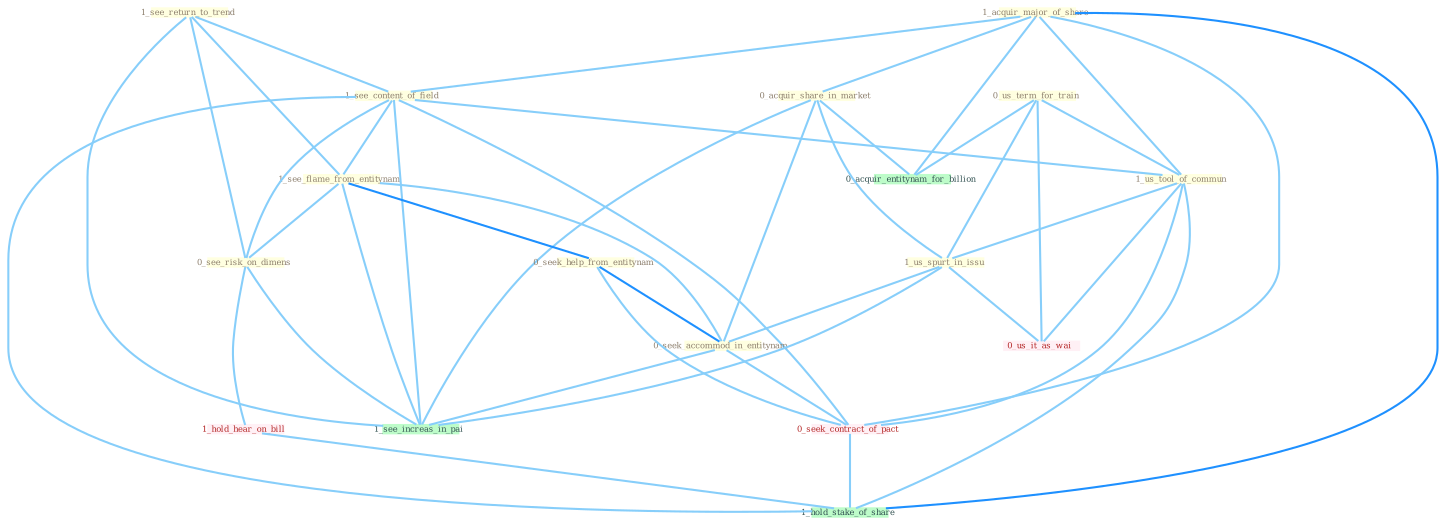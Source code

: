 Graph G{ 
    node
    [shape=polygon,style=filled,width=.5,height=.06,color="#BDFCC9",fixedsize=true,fontsize=4,
    fontcolor="#2f4f4f"];
    {node
    [color="#ffffe0", fontcolor="#8b7d6b"] "1_see_return_to_trend " "0_us_term_for_train " "1_acquir_major_of_share " "1_see_content_of_field " "0_acquir_share_in_market " "1_us_tool_of_commun " "1_see_flame_from_entitynam " "1_us_spurt_in_issu " "0_seek_help_from_entitynam " "0_see_risk_on_dimens " "0_seek_accommod_in_entitynam "}
{node [color="#fff0f5", fontcolor="#b22222"] "0_seek_contract_of_pact " "0_us_it_as_wai " "1_hold_hear_on_bill "}
edge [color="#B0E2FF"];

	"1_see_return_to_trend " -- "1_see_content_of_field " [w="1", color="#87cefa" ];
	"1_see_return_to_trend " -- "1_see_flame_from_entitynam " [w="1", color="#87cefa" ];
	"1_see_return_to_trend " -- "0_see_risk_on_dimens " [w="1", color="#87cefa" ];
	"1_see_return_to_trend " -- "1_see_increas_in_pai " [w="1", color="#87cefa" ];
	"0_us_term_for_train " -- "1_us_tool_of_commun " [w="1", color="#87cefa" ];
	"0_us_term_for_train " -- "1_us_spurt_in_issu " [w="1", color="#87cefa" ];
	"0_us_term_for_train " -- "0_us_it_as_wai " [w="1", color="#87cefa" ];
	"0_us_term_for_train " -- "0_acquir_entitynam_for_billion " [w="1", color="#87cefa" ];
	"1_acquir_major_of_share " -- "1_see_content_of_field " [w="1", color="#87cefa" ];
	"1_acquir_major_of_share " -- "0_acquir_share_in_market " [w="1", color="#87cefa" ];
	"1_acquir_major_of_share " -- "1_us_tool_of_commun " [w="1", color="#87cefa" ];
	"1_acquir_major_of_share " -- "0_seek_contract_of_pact " [w="1", color="#87cefa" ];
	"1_acquir_major_of_share " -- "0_acquir_entitynam_for_billion " [w="1", color="#87cefa" ];
	"1_acquir_major_of_share " -- "1_hold_stake_of_share " [w="2", color="#1e90ff" , len=0.8];
	"1_see_content_of_field " -- "1_us_tool_of_commun " [w="1", color="#87cefa" ];
	"1_see_content_of_field " -- "1_see_flame_from_entitynam " [w="1", color="#87cefa" ];
	"1_see_content_of_field " -- "0_see_risk_on_dimens " [w="1", color="#87cefa" ];
	"1_see_content_of_field " -- "0_seek_contract_of_pact " [w="1", color="#87cefa" ];
	"1_see_content_of_field " -- "1_see_increas_in_pai " [w="1", color="#87cefa" ];
	"1_see_content_of_field " -- "1_hold_stake_of_share " [w="1", color="#87cefa" ];
	"0_acquir_share_in_market " -- "1_us_spurt_in_issu " [w="1", color="#87cefa" ];
	"0_acquir_share_in_market " -- "0_seek_accommod_in_entitynam " [w="1", color="#87cefa" ];
	"0_acquir_share_in_market " -- "0_acquir_entitynam_for_billion " [w="1", color="#87cefa" ];
	"0_acquir_share_in_market " -- "1_see_increas_in_pai " [w="1", color="#87cefa" ];
	"1_us_tool_of_commun " -- "1_us_spurt_in_issu " [w="1", color="#87cefa" ];
	"1_us_tool_of_commun " -- "0_seek_contract_of_pact " [w="1", color="#87cefa" ];
	"1_us_tool_of_commun " -- "0_us_it_as_wai " [w="1", color="#87cefa" ];
	"1_us_tool_of_commun " -- "1_hold_stake_of_share " [w="1", color="#87cefa" ];
	"1_see_flame_from_entitynam " -- "0_seek_help_from_entitynam " [w="2", color="#1e90ff" , len=0.8];
	"1_see_flame_from_entitynam " -- "0_see_risk_on_dimens " [w="1", color="#87cefa" ];
	"1_see_flame_from_entitynam " -- "0_seek_accommod_in_entitynam " [w="1", color="#87cefa" ];
	"1_see_flame_from_entitynam " -- "1_see_increas_in_pai " [w="1", color="#87cefa" ];
	"1_us_spurt_in_issu " -- "0_seek_accommod_in_entitynam " [w="1", color="#87cefa" ];
	"1_us_spurt_in_issu " -- "0_us_it_as_wai " [w="1", color="#87cefa" ];
	"1_us_spurt_in_issu " -- "1_see_increas_in_pai " [w="1", color="#87cefa" ];
	"0_seek_help_from_entitynam " -- "0_seek_accommod_in_entitynam " [w="2", color="#1e90ff" , len=0.8];
	"0_seek_help_from_entitynam " -- "0_seek_contract_of_pact " [w="1", color="#87cefa" ];
	"0_see_risk_on_dimens " -- "1_see_increas_in_pai " [w="1", color="#87cefa" ];
	"0_see_risk_on_dimens " -- "1_hold_hear_on_bill " [w="1", color="#87cefa" ];
	"0_seek_accommod_in_entitynam " -- "0_seek_contract_of_pact " [w="1", color="#87cefa" ];
	"0_seek_accommod_in_entitynam " -- "1_see_increas_in_pai " [w="1", color="#87cefa" ];
	"0_seek_contract_of_pact " -- "1_hold_stake_of_share " [w="1", color="#87cefa" ];
	"1_hold_hear_on_bill " -- "1_hold_stake_of_share " [w="1", color="#87cefa" ];
}
